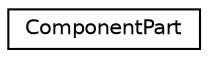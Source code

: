 digraph "Graphical Class Hierarchy"
{
  edge [fontname="Helvetica",fontsize="10",labelfontname="Helvetica",labelfontsize="10"];
  node [fontname="Helvetica",fontsize="10",shape=record];
  rankdir="LR";
  Node1 [label="ComponentPart",height=0.2,width=0.4,color="black", fillcolor="white", style="filled",URL="$classComponentPart.html",tooltip="Parts tree for a single component of the model. "];
}
